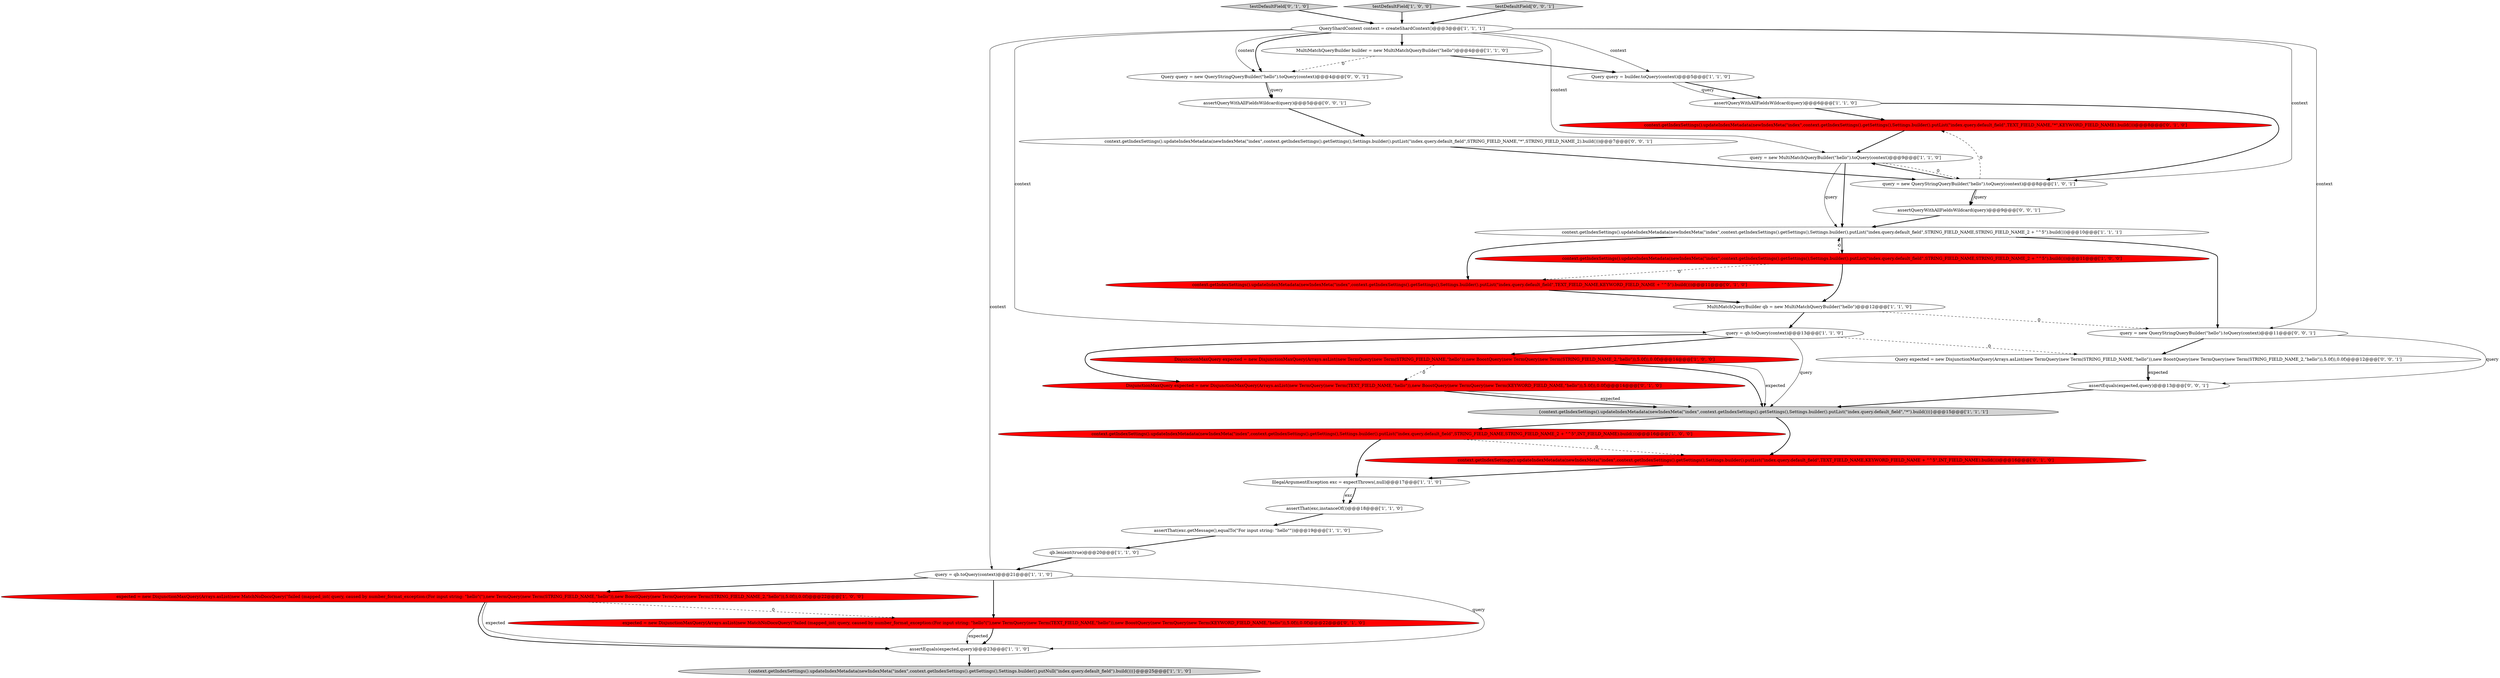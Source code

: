digraph {
17 [style = filled, label = "{context.getIndexSettings().updateIndexMetadata(newIndexMeta(\"index\",context.getIndexSettings().getSettings(),Settings.builder().putNull(\"index.query.default_field\").build()))}@@@25@@@['1', '1', '0']", fillcolor = lightgray, shape = ellipse image = "AAA0AAABBB1BBB"];
9 [style = filled, label = "IllegalArgumentException exc = expectThrows(,null)@@@17@@@['1', '1', '0']", fillcolor = white, shape = ellipse image = "AAA0AAABBB1BBB"];
25 [style = filled, label = "context.getIndexSettings().updateIndexMetadata(newIndexMeta(\"index\",context.getIndexSettings().getSettings(),Settings.builder().putList(\"index.query.default_field\",TEXT_FIELD_NAME,\"*\",KEYWORD_FIELD_NAME).build()))@@@8@@@['0', '1', '0']", fillcolor = red, shape = ellipse image = "AAA1AAABBB2BBB"];
7 [style = filled, label = "MultiMatchQueryBuilder builder = new MultiMatchQueryBuilder(\"hello\")@@@4@@@['1', '1', '0']", fillcolor = white, shape = ellipse image = "AAA0AAABBB1BBB"];
27 [style = filled, label = "testDefaultField['0', '1', '0']", fillcolor = lightgray, shape = diamond image = "AAA0AAABBB2BBB"];
13 [style = filled, label = "assertThat(exc.getMessage(),equalTo(\"For input string: \"hello\"\"))@@@19@@@['1', '1', '0']", fillcolor = white, shape = ellipse image = "AAA0AAABBB1BBB"];
3 [style = filled, label = "assertEquals(expected,query)@@@23@@@['1', '1', '0']", fillcolor = white, shape = ellipse image = "AAA0AAABBB1BBB"];
11 [style = filled, label = "expected = new DisjunctionMaxQuery(Arrays.asList(new MatchNoDocsQuery(\"failed (mapped_int( query, caused by number_format_exception:(For input string: \"hello\"(\"),new TermQuery(new Term(STRING_FIELD_NAME,\"hello\")),new BoostQuery(new TermQuery(new Term(STRING_FIELD_NAME_2,\"hello\")),5.0f)),0.0f)@@@22@@@['1', '0', '0']", fillcolor = red, shape = ellipse image = "AAA1AAABBB1BBB"];
6 [style = filled, label = "DisjunctionMaxQuery expected = new DisjunctionMaxQuery(Arrays.asList(new TermQuery(new Term(STRING_FIELD_NAME,\"hello\")),new BoostQuery(new TermQuery(new Term(STRING_FIELD_NAME_2,\"hello\")),5.0f)),0.0f)@@@14@@@['1', '0', '0']", fillcolor = red, shape = ellipse image = "AAA1AAABBB1BBB"];
8 [style = filled, label = "query = new QueryStringQueryBuilder(\"hello\").toQuery(context)@@@8@@@['1', '0', '1']", fillcolor = white, shape = ellipse image = "AAA0AAABBB1BBB"];
20 [style = filled, label = "assertThat(exc,instanceOf())@@@18@@@['1', '1', '0']", fillcolor = white, shape = ellipse image = "AAA0AAABBB1BBB"];
0 [style = filled, label = "query = new MultiMatchQueryBuilder(\"hello\").toQuery(context)@@@9@@@['1', '1', '0']", fillcolor = white, shape = ellipse image = "AAA0AAABBB1BBB"];
5 [style = filled, label = "context.getIndexSettings().updateIndexMetadata(newIndexMeta(\"index\",context.getIndexSettings().getSettings(),Settings.builder().putList(\"index.query.default_field\",STRING_FIELD_NAME,STRING_FIELD_NAME_2 + \"^5\").build()))@@@10@@@['1', '1', '1']", fillcolor = white, shape = ellipse image = "AAA0AAABBB1BBB"];
21 [style = filled, label = "context.getIndexSettings().updateIndexMetadata(newIndexMeta(\"index\",context.getIndexSettings().getSettings(),Settings.builder().putList(\"index.query.default_field\",STRING_FIELD_NAME,STRING_FIELD_NAME_2 + \"^5\").build()))@@@11@@@['1', '0', '0']", fillcolor = red, shape = ellipse image = "AAA1AAABBB1BBB"];
32 [style = filled, label = "assertEquals(expected,query)@@@13@@@['0', '0', '1']", fillcolor = white, shape = ellipse image = "AAA0AAABBB3BBB"];
18 [style = filled, label = "QueryShardContext context = createShardContext()@@@3@@@['1', '1', '1']", fillcolor = white, shape = ellipse image = "AAA0AAABBB1BBB"];
19 [style = filled, label = "testDefaultField['1', '0', '0']", fillcolor = lightgray, shape = diamond image = "AAA0AAABBB1BBB"];
28 [style = filled, label = "context.getIndexSettings().updateIndexMetadata(newIndexMeta(\"index\",context.getIndexSettings().getSettings(),Settings.builder().putList(\"index.query.default_field\",STRING_FIELD_NAME,\"*\",STRING_FIELD_NAME_2).build()))@@@7@@@['0', '0', '1']", fillcolor = white, shape = ellipse image = "AAA0AAABBB3BBB"];
35 [style = filled, label = "testDefaultField['0', '0', '1']", fillcolor = lightgray, shape = diamond image = "AAA0AAABBB3BBB"];
31 [style = filled, label = "query = new QueryStringQueryBuilder(\"hello\").toQuery(context)@@@11@@@['0', '0', '1']", fillcolor = white, shape = ellipse image = "AAA0AAABBB3BBB"];
12 [style = filled, label = "MultiMatchQueryBuilder qb = new MultiMatchQueryBuilder(\"hello\")@@@12@@@['1', '1', '0']", fillcolor = white, shape = ellipse image = "AAA0AAABBB1BBB"];
24 [style = filled, label = "context.getIndexSettings().updateIndexMetadata(newIndexMeta(\"index\",context.getIndexSettings().getSettings(),Settings.builder().putList(\"index.query.default_field\",TEXT_FIELD_NAME,KEYWORD_FIELD_NAME + \"^5\").build()))@@@11@@@['0', '1', '0']", fillcolor = red, shape = ellipse image = "AAA1AAABBB2BBB"];
16 [style = filled, label = "query = qb.toQuery(context)@@@21@@@['1', '1', '0']", fillcolor = white, shape = ellipse image = "AAA0AAABBB1BBB"];
4 [style = filled, label = "context.getIndexSettings().updateIndexMetadata(newIndexMeta(\"index\",context.getIndexSettings().getSettings(),Settings.builder().putList(\"index.query.default_field\",STRING_FIELD_NAME,STRING_FIELD_NAME_2 + \"^5\",INT_FIELD_NAME).build()))@@@16@@@['1', '0', '0']", fillcolor = red, shape = ellipse image = "AAA1AAABBB1BBB"];
15 [style = filled, label = "Query query = builder.toQuery(context)@@@5@@@['1', '1', '0']", fillcolor = white, shape = ellipse image = "AAA0AAABBB1BBB"];
34 [style = filled, label = "Query expected = new DisjunctionMaxQuery(Arrays.asList(new TermQuery(new Term(STRING_FIELD_NAME,\"hello\")),new BoostQuery(new TermQuery(new Term(STRING_FIELD_NAME_2,\"hello\")),5.0f)),0.0f)@@@12@@@['0', '0', '1']", fillcolor = white, shape = ellipse image = "AAA0AAABBB3BBB"];
26 [style = filled, label = "expected = new DisjunctionMaxQuery(Arrays.asList(new MatchNoDocsQuery(\"failed (mapped_int( query, caused by number_format_exception:(For input string: \"hello\"(\"),new TermQuery(new Term(TEXT_FIELD_NAME,\"hello\")),new BoostQuery(new TermQuery(new Term(KEYWORD_FIELD_NAME,\"hello\")),5.0f)),0.0f)@@@22@@@['0', '1', '0']", fillcolor = red, shape = ellipse image = "AAA1AAABBB2BBB"];
33 [style = filled, label = "Query query = new QueryStringQueryBuilder(\"hello\").toQuery(context)@@@4@@@['0', '0', '1']", fillcolor = white, shape = ellipse image = "AAA0AAABBB3BBB"];
30 [style = filled, label = "assertQueryWithAllFieldsWildcard(query)@@@5@@@['0', '0', '1']", fillcolor = white, shape = ellipse image = "AAA0AAABBB3BBB"];
22 [style = filled, label = "context.getIndexSettings().updateIndexMetadata(newIndexMeta(\"index\",context.getIndexSettings().getSettings(),Settings.builder().putList(\"index.query.default_field\",TEXT_FIELD_NAME,KEYWORD_FIELD_NAME + \"^5\",INT_FIELD_NAME).build()))@@@16@@@['0', '1', '0']", fillcolor = red, shape = ellipse image = "AAA1AAABBB2BBB"];
23 [style = filled, label = "DisjunctionMaxQuery expected = new DisjunctionMaxQuery(Arrays.asList(new TermQuery(new Term(TEXT_FIELD_NAME,\"hello\")),new BoostQuery(new TermQuery(new Term(KEYWORD_FIELD_NAME,\"hello\")),5.0f)),0.0f)@@@14@@@['0', '1', '0']", fillcolor = red, shape = ellipse image = "AAA1AAABBB2BBB"];
10 [style = filled, label = "assertQueryWithAllFieldsWildcard(query)@@@6@@@['1', '1', '0']", fillcolor = white, shape = ellipse image = "AAA0AAABBB1BBB"];
14 [style = filled, label = "{context.getIndexSettings().updateIndexMetadata(newIndexMeta(\"index\",context.getIndexSettings().getSettings(),Settings.builder().putList(\"index.query.default_field\",\"*\").build()))}@@@15@@@['1', '1', '1']", fillcolor = lightgray, shape = ellipse image = "AAA0AAABBB1BBB"];
29 [style = filled, label = "assertQueryWithAllFieldsWildcard(query)@@@9@@@['0', '0', '1']", fillcolor = white, shape = ellipse image = "AAA0AAABBB3BBB"];
1 [style = filled, label = "query = qb.toQuery(context)@@@13@@@['1', '1', '0']", fillcolor = white, shape = ellipse image = "AAA0AAABBB1BBB"];
2 [style = filled, label = "qb.lenient(true)@@@20@@@['1', '1', '0']", fillcolor = white, shape = ellipse image = "AAA0AAABBB1BBB"];
25->0 [style = bold, label=""];
18->31 [style = solid, label="context"];
4->9 [style = bold, label=""];
27->18 [style = bold, label=""];
24->12 [style = bold, label=""];
15->10 [style = bold, label=""];
19->18 [style = bold, label=""];
29->5 [style = bold, label=""];
20->13 [style = bold, label=""];
16->11 [style = bold, label=""];
35->18 [style = bold, label=""];
6->14 [style = solid, label="expected"];
11->3 [style = solid, label="expected"];
8->29 [style = solid, label="query"];
9->20 [style = solid, label="exc"];
26->3 [style = bold, label=""];
26->3 [style = solid, label="expected"];
1->34 [style = dashed, label="0"];
22->9 [style = bold, label=""];
18->33 [style = bold, label=""];
18->15 [style = solid, label="context"];
14->22 [style = bold, label=""];
16->26 [style = bold, label=""];
11->26 [style = dashed, label="0"];
12->31 [style = dashed, label="0"];
32->14 [style = bold, label=""];
9->20 [style = bold, label=""];
4->22 [style = dashed, label="0"];
0->5 [style = solid, label="query"];
12->1 [style = bold, label=""];
18->16 [style = solid, label="context"];
1->23 [style = bold, label=""];
31->34 [style = bold, label=""];
34->32 [style = solid, label="expected"];
21->12 [style = bold, label=""];
23->14 [style = bold, label=""];
8->0 [style = bold, label=""];
6->14 [style = bold, label=""];
5->21 [style = bold, label=""];
21->5 [style = dashed, label="0"];
1->6 [style = bold, label=""];
14->4 [style = bold, label=""];
30->28 [style = bold, label=""];
18->33 [style = solid, label="context"];
18->0 [style = solid, label="context"];
10->8 [style = bold, label=""];
5->31 [style = bold, label=""];
11->3 [style = bold, label=""];
10->25 [style = bold, label=""];
5->24 [style = bold, label=""];
18->8 [style = solid, label="context"];
28->8 [style = bold, label=""];
31->32 [style = solid, label="query"];
33->30 [style = bold, label=""];
7->15 [style = bold, label=""];
3->17 [style = bold, label=""];
34->32 [style = bold, label=""];
1->14 [style = solid, label="query"];
16->3 [style = solid, label="query"];
23->14 [style = solid, label="expected"];
8->25 [style = dashed, label="0"];
7->33 [style = dashed, label="0"];
0->8 [style = dashed, label="0"];
15->10 [style = solid, label="query"];
18->7 [style = bold, label=""];
33->30 [style = solid, label="query"];
21->24 [style = dashed, label="0"];
8->29 [style = bold, label=""];
18->1 [style = solid, label="context"];
6->23 [style = dashed, label="0"];
0->5 [style = bold, label=""];
13->2 [style = bold, label=""];
2->16 [style = bold, label=""];
}
